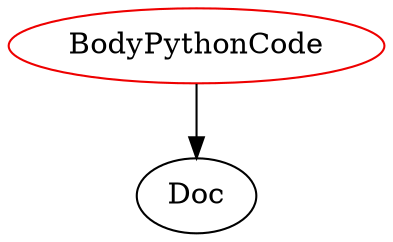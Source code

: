 digraph bodypythoncode{
BodyPythonCode -> Doc;
BodyPythonCode	[shape=oval, color=red2, label="BodyPythonCode"];
}
